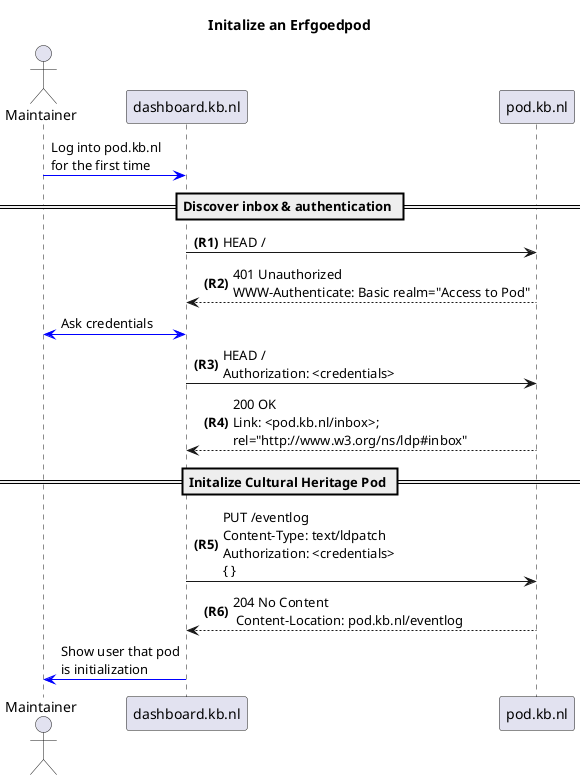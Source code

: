 @startuml init-erfgoedpod

title
 Initalize an Erfgoedpod
end title


autonumber "<b>(R0)"
actor Maintainer as Maintainer 
participant dashboard.kb.nl as D
participant pod.kb.nl as Pod

autonumber stop
Maintainer -[#0000FF]> D: Log into pod.kb.nl\nfor the first time

== Discover inbox & authentication ==

autonumber resume  
D -> Pod : HEAD /
D <-- Pod : 401 Unauthorized\nWWW-Authenticate: Basic realm="Access to Pod"

autonumber stop
D <-[#0000FF]> Maintainer : Ask credentials

autonumber resume
D -> Pod : HEAD /\nAuthorization: <credentials>
D <-- Pod: 200 OK\nLink: <pod.kb.nl/inbox>;\nrel="http://www.w3.org/ns/ldp#inbox"

== Initalize Cultural Heritage Pod == 

D -> Pod : PUT /eventlog\nContent-Type: text/ldpatch\nAuthorization: <credentials>\n{ }
D <-- Pod : 204 No Content\n Content-Location: pod.kb.nl/eventlog

autonumber stop
D -[#0000FF]> Maintainer : Show user that pod\nis initialization

@enduml